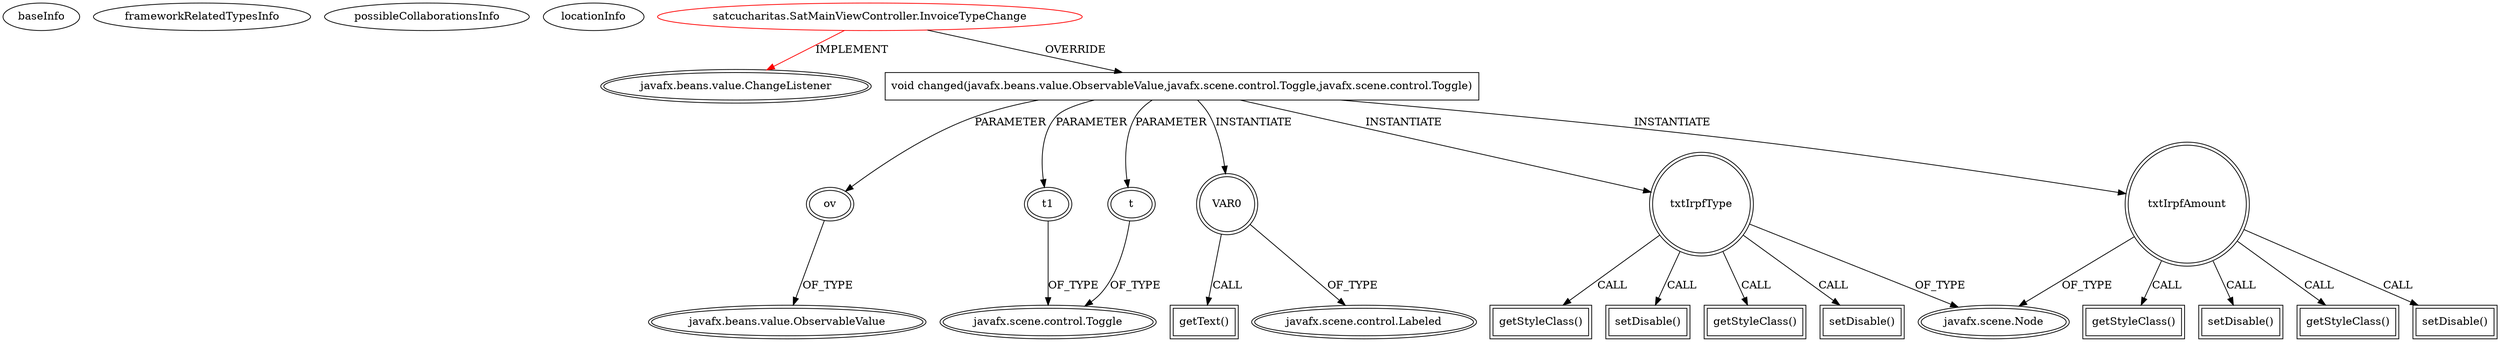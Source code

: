 digraph {
baseInfo[graphId=1858,category="extension_graph",isAnonymous=false,possibleRelation=false]
frameworkRelatedTypesInfo[0="javafx.beans.value.ChangeListener"]
possibleCollaborationsInfo[]
locationInfo[projectName="amr390-SAT",filePath="/amr390-SAT/SAT-master/src/satcucharitas/SatMainViewController.java",contextSignature="InvoiceTypeChange",graphId="1858"]
0[label="satcucharitas.SatMainViewController.InvoiceTypeChange",vertexType="ROOT_CLIENT_CLASS_DECLARATION",isFrameworkType=false,color=red]
1[label="javafx.beans.value.ChangeListener",vertexType="FRAMEWORK_INTERFACE_TYPE",isFrameworkType=true,peripheries=2]
2[label="void changed(javafx.beans.value.ObservableValue,javafx.scene.control.Toggle,javafx.scene.control.Toggle)",vertexType="OVERRIDING_METHOD_DECLARATION",isFrameworkType=false,shape=box]
3[label="ov",vertexType="PARAMETER_DECLARATION",isFrameworkType=true,peripheries=2]
4[label="javafx.beans.value.ObservableValue",vertexType="FRAMEWORK_INTERFACE_TYPE",isFrameworkType=true,peripheries=2]
5[label="t",vertexType="PARAMETER_DECLARATION",isFrameworkType=true,peripheries=2]
6[label="javafx.scene.control.Toggle",vertexType="FRAMEWORK_INTERFACE_TYPE",isFrameworkType=true,peripheries=2]
7[label="t1",vertexType="PARAMETER_DECLARATION",isFrameworkType=true,peripheries=2]
9[label="VAR0",vertexType="VARIABLE_EXPRESION",isFrameworkType=true,peripheries=2,shape=circle]
11[label="javafx.scene.control.Labeled",vertexType="FRAMEWORK_CLASS_TYPE",isFrameworkType=true,peripheries=2]
10[label="getText()",vertexType="INSIDE_CALL",isFrameworkType=true,peripheries=2,shape=box]
12[label="txtIrpfType",vertexType="VARIABLE_EXPRESION",isFrameworkType=true,peripheries=2,shape=circle]
14[label="javafx.scene.Node",vertexType="FRAMEWORK_CLASS_TYPE",isFrameworkType=true,peripheries=2]
13[label="getStyleClass()",vertexType="INSIDE_CALL",isFrameworkType=true,peripheries=2,shape=box]
16[label="setDisable()",vertexType="INSIDE_CALL",isFrameworkType=true,peripheries=2,shape=box]
17[label="txtIrpfAmount",vertexType="VARIABLE_EXPRESION",isFrameworkType=true,peripheries=2,shape=circle]
18[label="getStyleClass()",vertexType="INSIDE_CALL",isFrameworkType=true,peripheries=2,shape=box]
21[label="setDisable()",vertexType="INSIDE_CALL",isFrameworkType=true,peripheries=2,shape=box]
23[label="getStyleClass()",vertexType="INSIDE_CALL",isFrameworkType=true,peripheries=2,shape=box]
25[label="setDisable()",vertexType="INSIDE_CALL",isFrameworkType=true,peripheries=2,shape=box]
27[label="getStyleClass()",vertexType="INSIDE_CALL",isFrameworkType=true,peripheries=2,shape=box]
29[label="setDisable()",vertexType="INSIDE_CALL",isFrameworkType=true,peripheries=2,shape=box]
0->1[label="IMPLEMENT",color=red]
0->2[label="OVERRIDE"]
3->4[label="OF_TYPE"]
2->3[label="PARAMETER"]
5->6[label="OF_TYPE"]
2->5[label="PARAMETER"]
7->6[label="OF_TYPE"]
2->7[label="PARAMETER"]
2->9[label="INSTANTIATE"]
9->11[label="OF_TYPE"]
9->10[label="CALL"]
2->12[label="INSTANTIATE"]
12->14[label="OF_TYPE"]
12->13[label="CALL"]
12->16[label="CALL"]
2->17[label="INSTANTIATE"]
17->14[label="OF_TYPE"]
17->18[label="CALL"]
17->21[label="CALL"]
12->23[label="CALL"]
12->25[label="CALL"]
17->27[label="CALL"]
17->29[label="CALL"]
}
